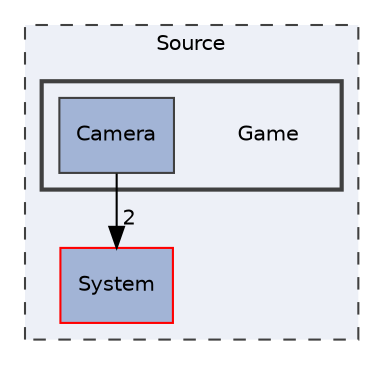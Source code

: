 digraph "C:/Users/shiih/Desktop/kiyosumi/DX11Template/Source/Game"
{
 // LATEX_PDF_SIZE
  edge [fontname="Helvetica",fontsize="10",labelfontname="Helvetica",labelfontsize="10"];
  node [fontname="Helvetica",fontsize="10",shape=record];
  compound=true
  subgraph clusterdir_74389ed8173ad57b461b9d623a1f3867 {
    graph [ bgcolor="#edf0f7", pencolor="grey25", style="filled,dashed,", label="Source", fontname="Helvetica", fontsize="10", URL="dir_74389ed8173ad57b461b9d623a1f3867.html"]
  dir_86602465ad759445696399282595f21f [shape=box, label="System", style="filled,", fillcolor="#a2b4d6", color="red", URL="dir_86602465ad759445696399282595f21f.html"];
  subgraph clusterdir_3777292849a1481e53303ca2af78ff89 {
    graph [ bgcolor="#edf0f7", pencolor="grey25", style="filled,bold,", label="", fontname="Helvetica", fontsize="10", URL="dir_3777292849a1481e53303ca2af78ff89.html"]
    dir_3777292849a1481e53303ca2af78ff89 [shape=plaintext, label="Game"];
  dir_c1403a311cad45b8ce53ca54ee5f9482 [shape=box, label="Camera", style="filled,", fillcolor="#a2b4d6", color="grey25", URL="dir_c1403a311cad45b8ce53ca54ee5f9482.html"];
  }
  }
  dir_c1403a311cad45b8ce53ca54ee5f9482->dir_86602465ad759445696399282595f21f [headlabel="2", labeldistance=1.5 headhref="dir_000000_000015.html"];
}

